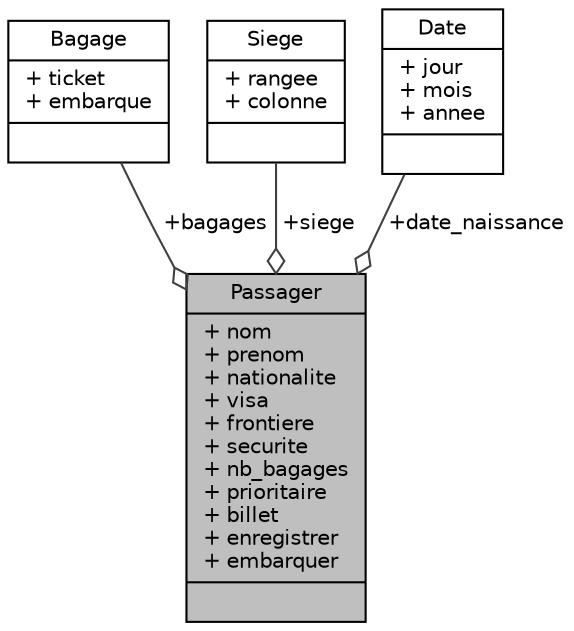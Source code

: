 digraph "Passager"
{
  edge [fontname="Helvetica",fontsize="10",labelfontname="Helvetica",labelfontsize="10"];
  node [fontname="Helvetica",fontsize="10",shape=record];
  Node1 [label="{Passager\n|+ nom\l+ prenom\l+ nationalite\l+ visa\l+ frontiere\l+ securite\l+ nb_bagages\l+ prioritaire\l+ billet\l+ enregistrer\l+ embarquer\l|}",height=0.2,width=0.4,color="black", fillcolor="grey75", style="filled", fontcolor="black"];
  Node2 -> Node1 [color="grey25",fontsize="10",style="solid",label=" +bagages" ,arrowhead="odiamond"];
  Node2 [label="{Bagage\n|+ ticket\l+ embarque\l|}",height=0.2,width=0.4,color="black", fillcolor="white", style="filled",URL="$d7/d2f/structBagage.html",tooltip="Comporte le numéro de ticket du bagage et si il a été embarqué "];
  Node3 -> Node1 [color="grey25",fontsize="10",style="solid",label=" +siege" ,arrowhead="odiamond"];
  Node3 [label="{Siege\n|+ rangee\l+ colonne\l|}",height=0.2,width=0.4,color="black", fillcolor="white", style="filled",URL="$d9/ded/structSiege.html",tooltip="Associe un numéro de rangée et de colonne pour une place dans l&#39;avion. "];
  Node4 -> Node1 [color="grey25",fontsize="10",style="solid",label=" +date_naissance" ,arrowhead="odiamond"];
  Node4 [label="{Date\n|+ jour\l+ mois\l+ annee\l|}",height=0.2,width=0.4,color="black", fillcolor="white", style="filled",URL="$d9/ddb/structDate.html",tooltip="Structure de date, avec le jour, le mois et l&#39;année. "];
}

